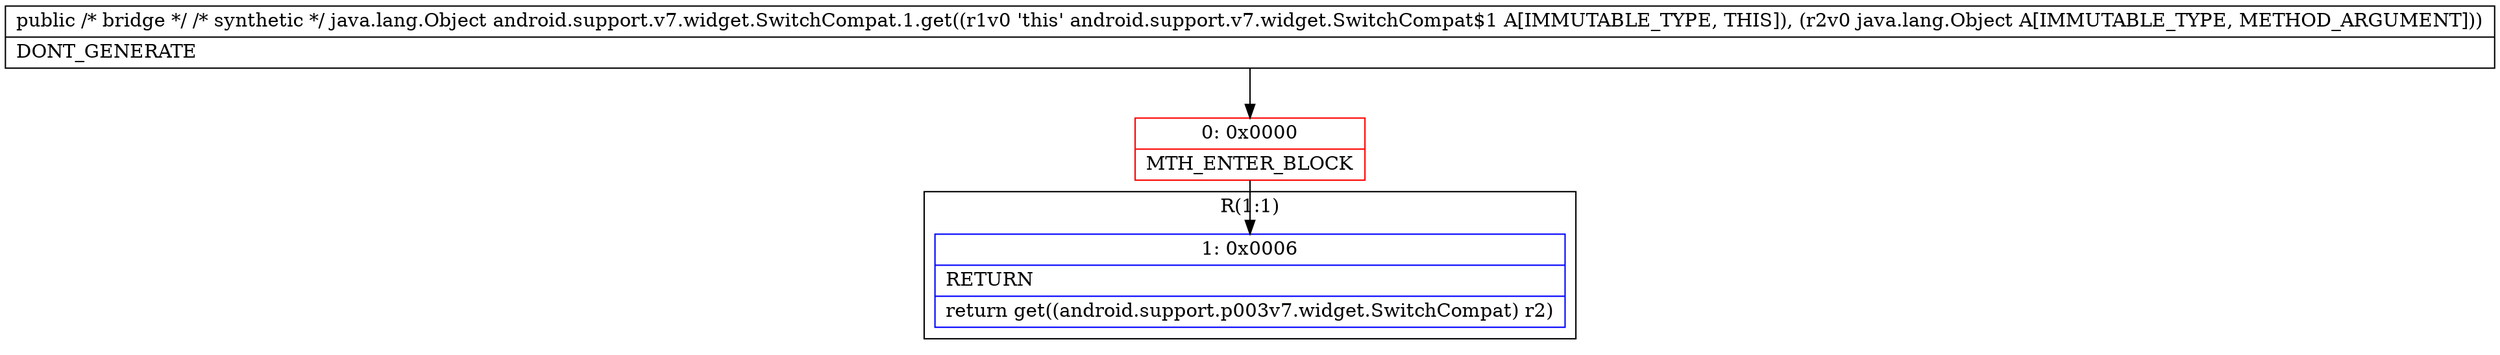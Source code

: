digraph "CFG forandroid.support.v7.widget.SwitchCompat.1.get(Ljava\/lang\/Object;)Ljava\/lang\/Object;" {
subgraph cluster_Region_1183459845 {
label = "R(1:1)";
node [shape=record,color=blue];
Node_1 [shape=record,label="{1\:\ 0x0006|RETURN\l|return get((android.support.p003v7.widget.SwitchCompat) r2)\l}"];
}
Node_0 [shape=record,color=red,label="{0\:\ 0x0000|MTH_ENTER_BLOCK\l}"];
MethodNode[shape=record,label="{public \/* bridge *\/ \/* synthetic *\/ java.lang.Object android.support.v7.widget.SwitchCompat.1.get((r1v0 'this' android.support.v7.widget.SwitchCompat$1 A[IMMUTABLE_TYPE, THIS]), (r2v0 java.lang.Object A[IMMUTABLE_TYPE, METHOD_ARGUMENT]))  | DONT_GENERATE\l}"];
MethodNode -> Node_0;
Node_0 -> Node_1;
}

